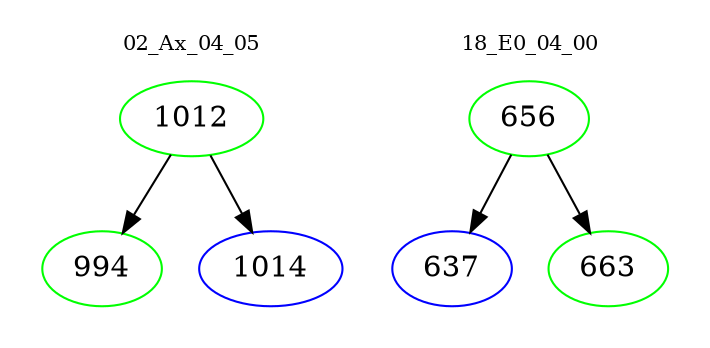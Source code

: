 digraph{
subgraph cluster_0 {
color = white
label = "02_Ax_04_05";
fontsize=10;
T0_1012 [label="1012", color="green"]
T0_1012 -> T0_994 [color="black"]
T0_994 [label="994", color="green"]
T0_1012 -> T0_1014 [color="black"]
T0_1014 [label="1014", color="blue"]
}
subgraph cluster_1 {
color = white
label = "18_E0_04_00";
fontsize=10;
T1_656 [label="656", color="green"]
T1_656 -> T1_637 [color="black"]
T1_637 [label="637", color="blue"]
T1_656 -> T1_663 [color="black"]
T1_663 [label="663", color="green"]
}
}
